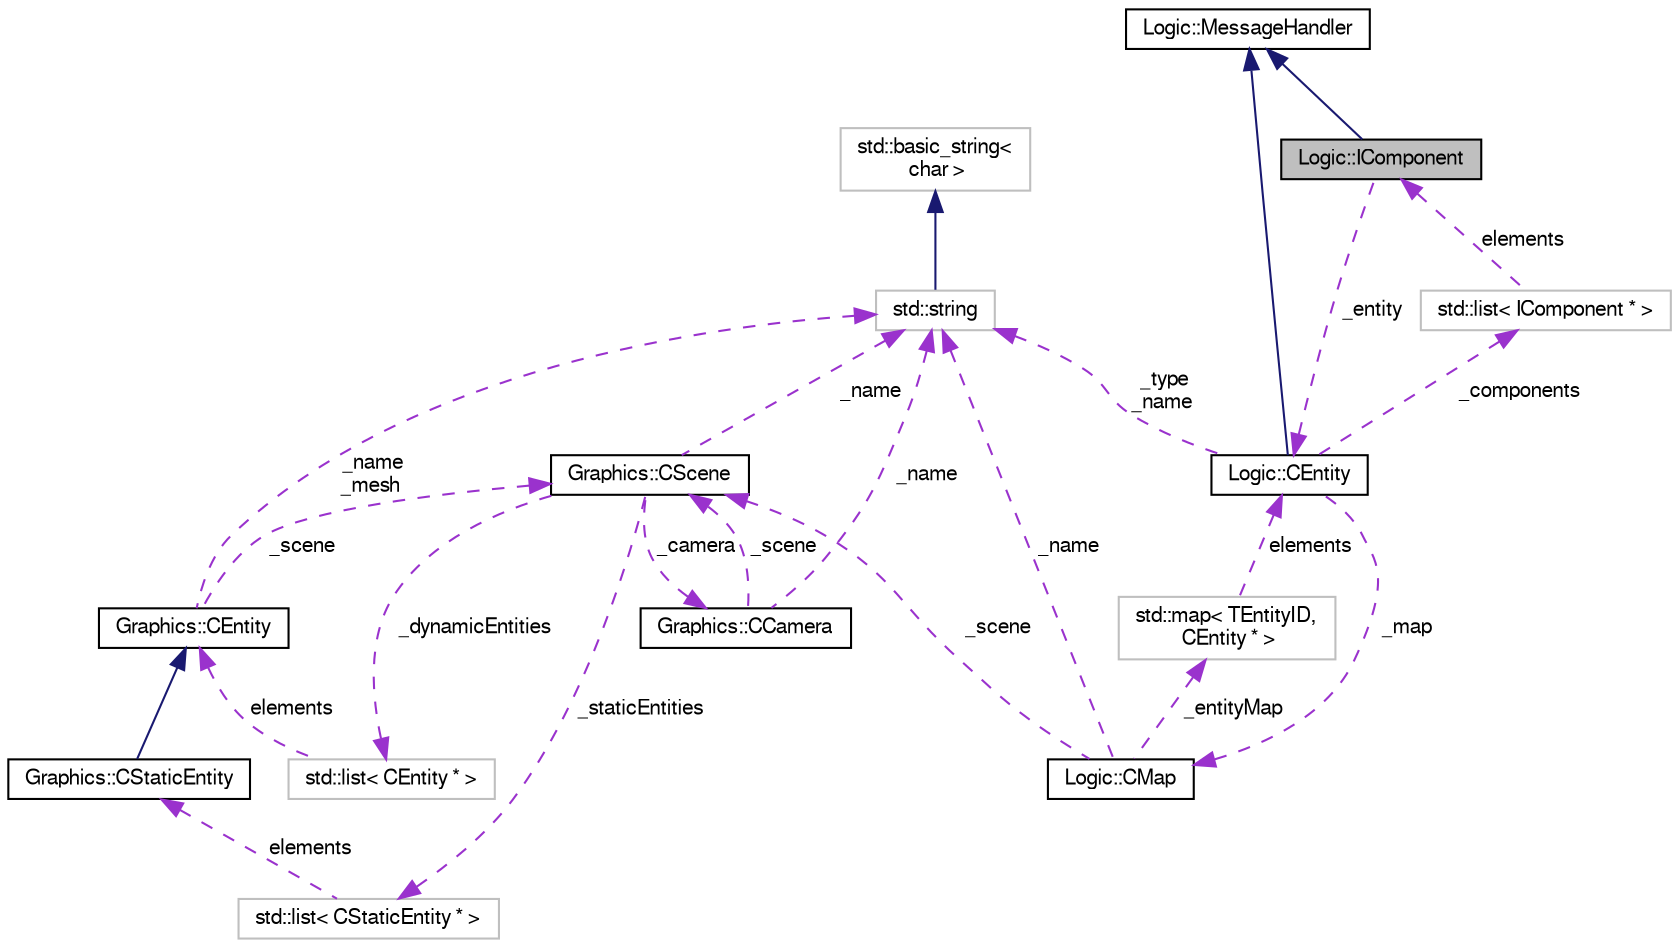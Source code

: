 digraph "Logic::IComponent"
{
  edge [fontname="FreeSans",fontsize="10",labelfontname="FreeSans",labelfontsize="10"];
  node [fontname="FreeSans",fontsize="10",shape=record];
  Node1 [label="Logic::IComponent",height=0.2,width=0.4,color="black", fillcolor="grey75", style="filled", fontcolor="black"];
  Node2 -> Node1 [dir="back",color="midnightblue",fontsize="10",style="solid",fontname="FreeSans"];
  Node2 [label="Logic::MessageHandler",height=0.2,width=0.4,color="black", fillcolor="white", style="filled",URL="$class_logic_1_1_message_handler.html"];
  Node3 -> Node1 [dir="back",color="darkorchid3",fontsize="10",style="dashed",label=" _entity" ,fontname="FreeSans"];
  Node3 [label="Logic::CEntity",height=0.2,width=0.4,color="black", fillcolor="white", style="filled",URL="$class_logic_1_1_c_entity.html",tooltip="Clase que representa una entidad en el entorno virtual. "];
  Node2 -> Node3 [dir="back",color="midnightblue",fontsize="10",style="solid",fontname="FreeSans"];
  Node4 -> Node3 [dir="back",color="darkorchid3",fontsize="10",style="dashed",label=" _components" ,fontname="FreeSans"];
  Node4 [label="std::list\< IComponent * \>",height=0.2,width=0.4,color="grey75", fillcolor="white", style="filled"];
  Node1 -> Node4 [dir="back",color="darkorchid3",fontsize="10",style="dashed",label=" elements" ,fontname="FreeSans"];
  Node5 -> Node3 [dir="back",color="darkorchid3",fontsize="10",style="dashed",label=" _type\n_name" ,fontname="FreeSans"];
  Node5 [label="std::string",height=0.2,width=0.4,color="grey75", fillcolor="white", style="filled",tooltip="STL class. "];
  Node6 -> Node5 [dir="back",color="midnightblue",fontsize="10",style="solid",fontname="FreeSans"];
  Node6 [label="std::basic_string\<\l char \>",height=0.2,width=0.4,color="grey75", fillcolor="white", style="filled",tooltip="STL class. "];
  Node7 -> Node3 [dir="back",color="darkorchid3",fontsize="10",style="dashed",label=" _map" ,fontname="FreeSans"];
  Node7 [label="Logic::CMap",height=0.2,width=0.4,color="black", fillcolor="white", style="filled",URL="$class_logic_1_1_c_map.html",tooltip="Clase que representa un mapa lógico. "];
  Node8 -> Node7 [dir="back",color="darkorchid3",fontsize="10",style="dashed",label=" _scene" ,fontname="FreeSans"];
  Node8 [label="Graphics::CScene",height=0.2,width=0.4,color="black", fillcolor="white", style="filled",URL="$class_graphics_1_1_c_scene.html",tooltip="Clase que controla todos los elementos de una escena. "];
  Node9 -> Node8 [dir="back",color="darkorchid3",fontsize="10",style="dashed",label=" _staticEntities" ,fontname="FreeSans"];
  Node9 [label="std::list\< CStaticEntity * \>",height=0.2,width=0.4,color="grey75", fillcolor="white", style="filled"];
  Node10 -> Node9 [dir="back",color="darkorchid3",fontsize="10",style="dashed",label=" elements" ,fontname="FreeSans"];
  Node10 [label="Graphics::CStaticEntity",height=0.2,width=0.4,color="black", fillcolor="white", style="filled",URL="$class_graphics_1_1_c_static_entity.html",tooltip="Clase que representa una entidad gráfica estática. "];
  Node11 -> Node10 [dir="back",color="midnightblue",fontsize="10",style="solid",fontname="FreeSans"];
  Node11 [label="Graphics::CEntity",height=0.2,width=0.4,color="black", fillcolor="white", style="filled",URL="$class_graphics_1_1_c_entity.html",tooltip="Clase que representa una entidad gráfica. "];
  Node8 -> Node11 [dir="back",color="darkorchid3",fontsize="10",style="dashed",label=" _scene" ,fontname="FreeSans"];
  Node5 -> Node11 [dir="back",color="darkorchid3",fontsize="10",style="dashed",label=" _name\n_mesh" ,fontname="FreeSans"];
  Node12 -> Node8 [dir="back",color="darkorchid3",fontsize="10",style="dashed",label=" _camera" ,fontname="FreeSans"];
  Node12 [label="Graphics::CCamera",height=0.2,width=0.4,color="black", fillcolor="white", style="filled",URL="$class_graphics_1_1_c_camera.html",tooltip="Clase de la cámara extendida basada en Ogre. "];
  Node8 -> Node12 [dir="back",color="darkorchid3",fontsize="10",style="dashed",label=" _scene" ,fontname="FreeSans"];
  Node5 -> Node12 [dir="back",color="darkorchid3",fontsize="10",style="dashed",label=" _name" ,fontname="FreeSans"];
  Node5 -> Node8 [dir="back",color="darkorchid3",fontsize="10",style="dashed",label=" _name" ,fontname="FreeSans"];
  Node13 -> Node8 [dir="back",color="darkorchid3",fontsize="10",style="dashed",label=" _dynamicEntities" ,fontname="FreeSans"];
  Node13 [label="std::list\< CEntity * \>",height=0.2,width=0.4,color="grey75", fillcolor="white", style="filled"];
  Node11 -> Node13 [dir="back",color="darkorchid3",fontsize="10",style="dashed",label=" elements" ,fontname="FreeSans"];
  Node14 -> Node7 [dir="back",color="darkorchid3",fontsize="10",style="dashed",label=" _entityMap" ,fontname="FreeSans"];
  Node14 [label="std::map\< TEntityID,\l CEntity * \>",height=0.2,width=0.4,color="grey75", fillcolor="white", style="filled"];
  Node3 -> Node14 [dir="back",color="darkorchid3",fontsize="10",style="dashed",label=" elements" ,fontname="FreeSans"];
  Node5 -> Node7 [dir="back",color="darkorchid3",fontsize="10",style="dashed",label=" _name" ,fontname="FreeSans"];
}
